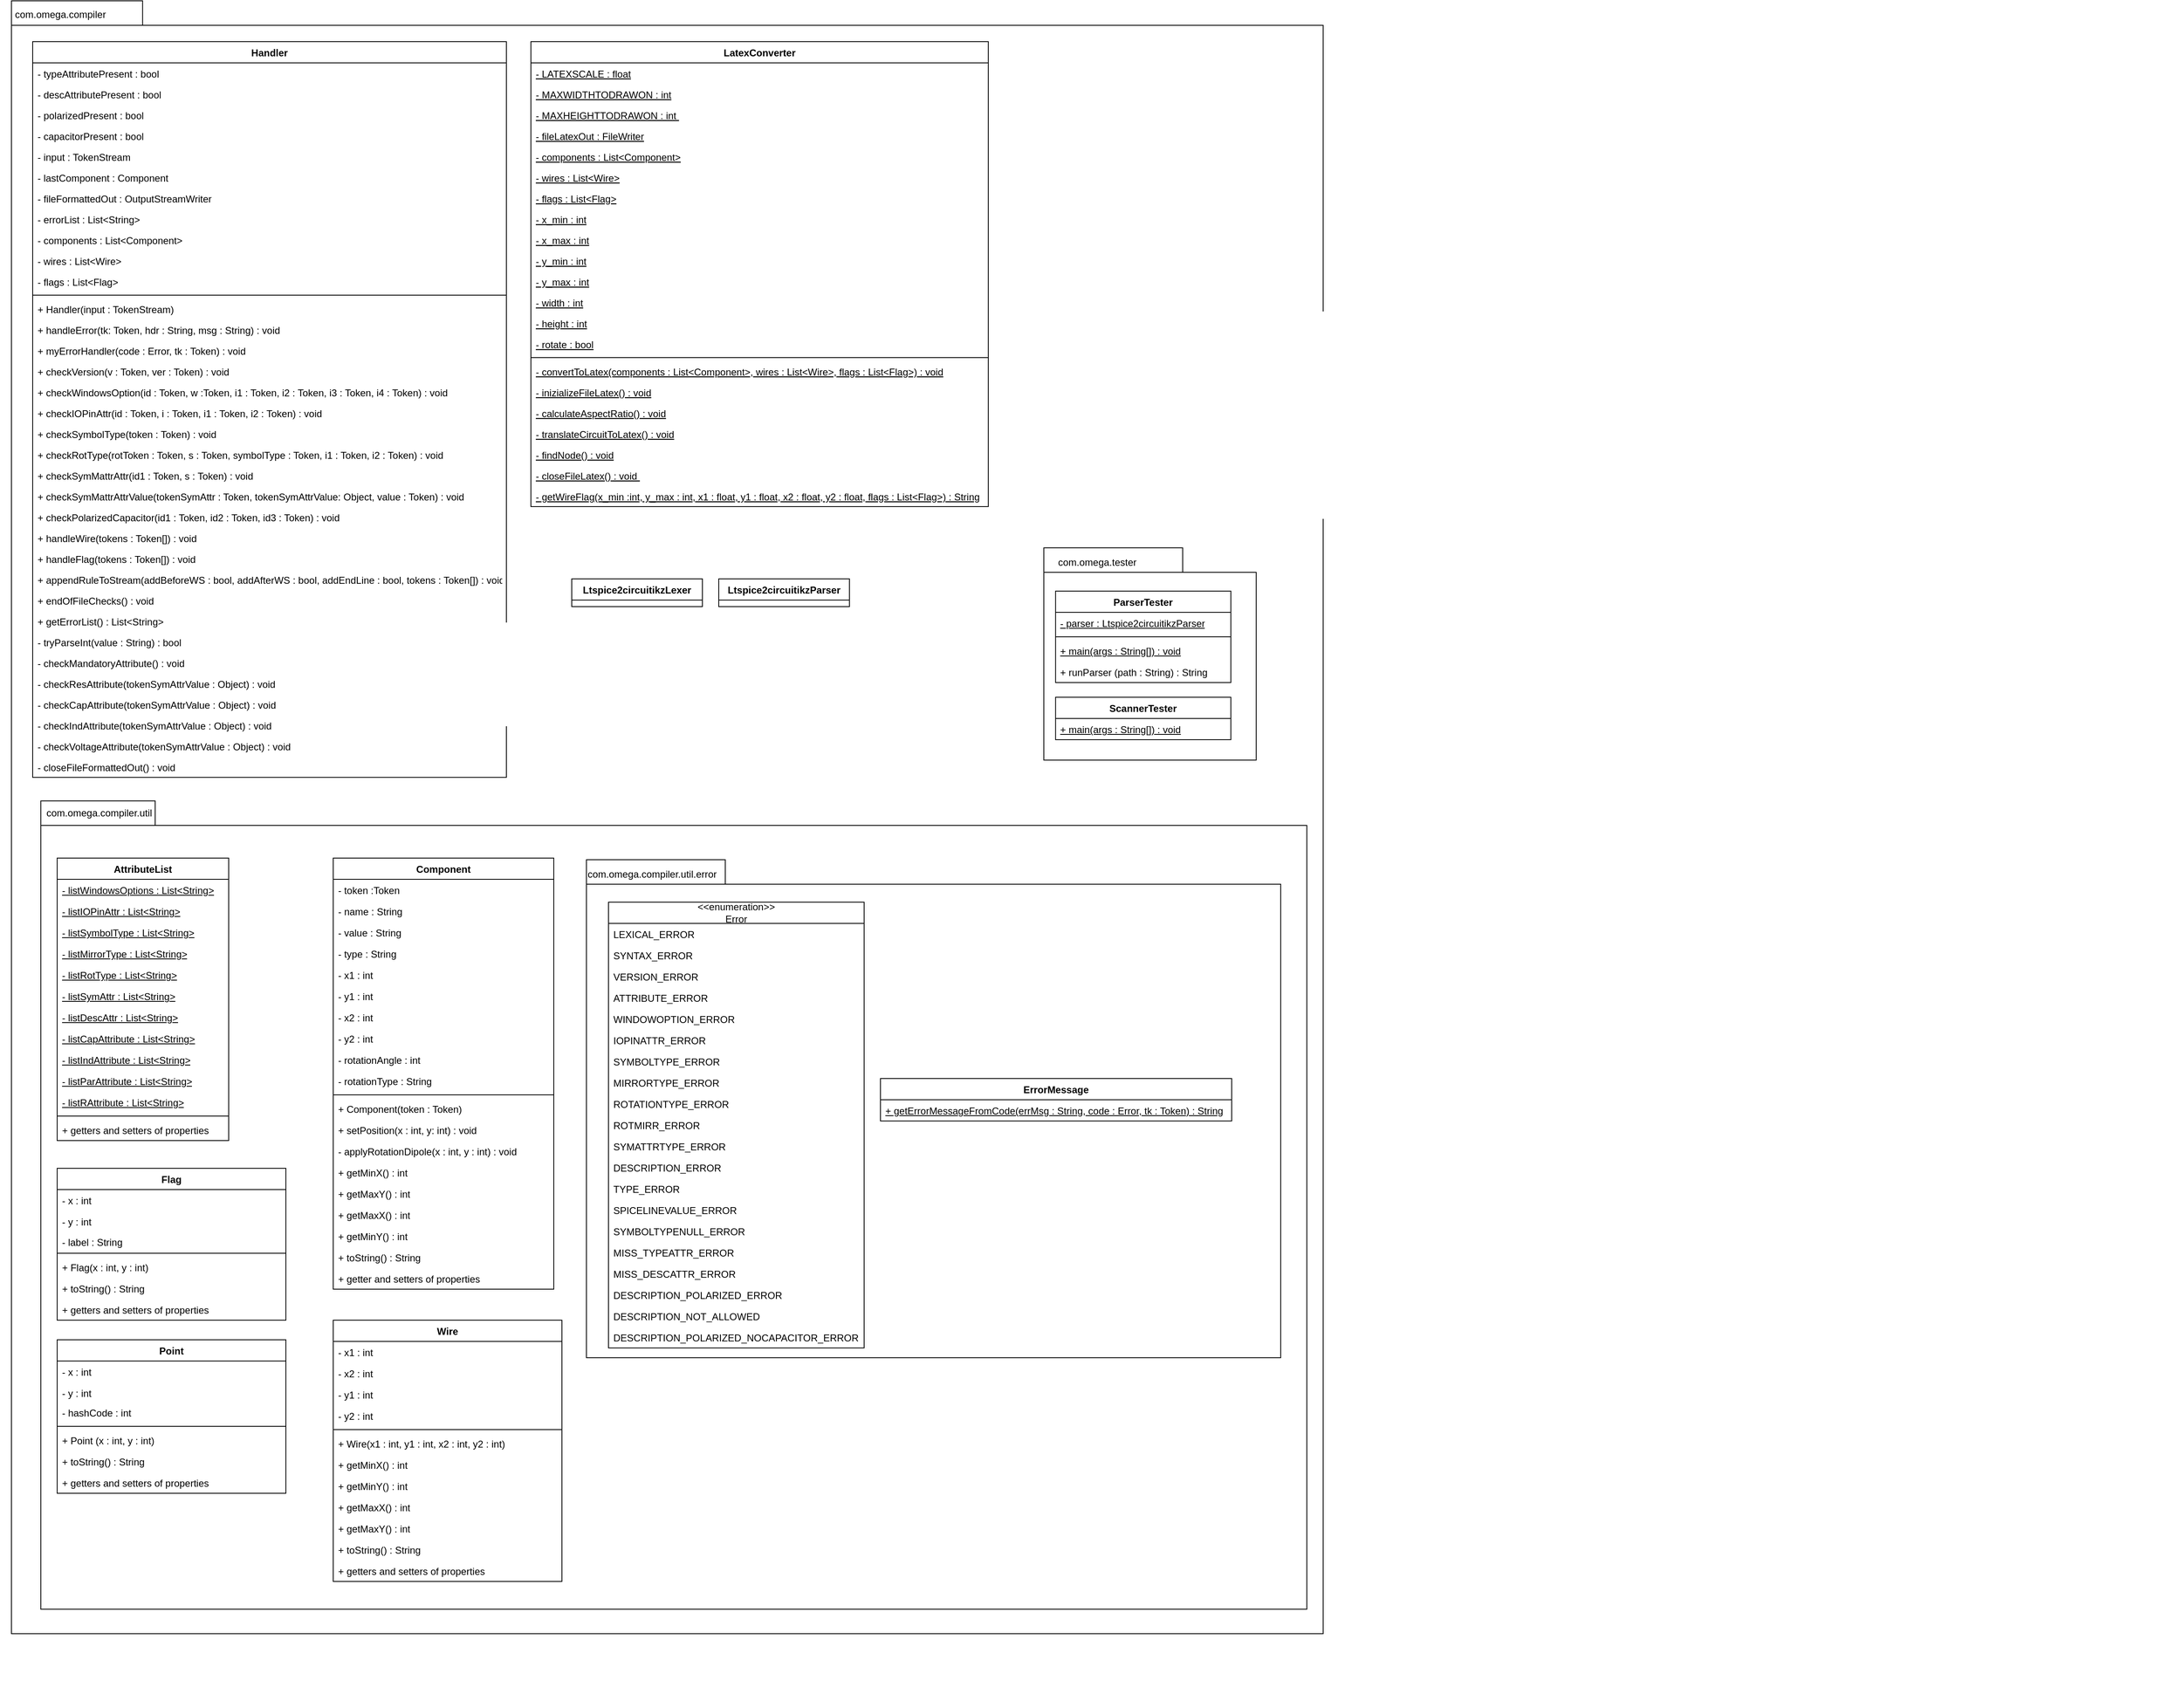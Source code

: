 <mxfile version="21.4.0" type="device">
  <diagram id="C5RBs43oDa-KdzZeNtuy" name="Page-1">
    <mxGraphModel dx="2398" dy="1433" grid="1" gridSize="10" guides="1" tooltips="1" connect="1" arrows="1" fold="1" page="1" pageScale="1" pageWidth="827" pageHeight="1169" math="0" shadow="0">
      <root>
        <mxCell id="WIyWlLk6GJQsqaUBKTNV-0" />
        <mxCell id="WIyWlLk6GJQsqaUBKTNV-1" parent="WIyWlLk6GJQsqaUBKTNV-0" />
        <mxCell id="zv7yV2ZNdXzFvPwq_FTS-128" value="" style="group" vertex="1" connectable="0" parent="WIyWlLk6GJQsqaUBKTNV-1">
          <mxGeometry x="1642.002" width="2670" height="2090" as="geometry" />
        </mxCell>
        <mxCell id="Uce99NXqiuNkupK7g0P6-0" value="" style="shape=folder;fontStyle=1;spacingTop=10;tabWidth=120;tabHeight=30;tabPosition=left;html=1;" parent="zv7yV2ZNdXzFvPwq_FTS-128" vertex="1">
          <mxGeometry x="14" width="1606" height="2000" as="geometry" />
        </mxCell>
        <mxCell id="Uce99NXqiuNkupK7g0P6-1" value="com.omega.compiler" style="text;strokeColor=none;align=center;fillColor=none;html=1;verticalAlign=middle;whiteSpace=wrap;rounded=0;" parent="zv7yV2ZNdXzFvPwq_FTS-128" vertex="1">
          <mxGeometry width="147.653" height="33.96" as="geometry" />
        </mxCell>
        <mxCell id="Uce99NXqiuNkupK7g0P6-14" value="Handler" style="swimlane;fontStyle=1;align=center;verticalAlign=top;childLayout=stackLayout;horizontal=1;startSize=26;horizontalStack=0;resizeParent=1;resizeParentMax=0;resizeLast=0;collapsible=1;marginBottom=0;movable=1;resizable=1;rotatable=1;deletable=1;editable=1;locked=0;connectable=1;" parent="zv7yV2ZNdXzFvPwq_FTS-128" vertex="1">
          <mxGeometry x="39.998" y="50" width="580" height="901.112" as="geometry" />
        </mxCell>
        <mxCell id="Uce99NXqiuNkupK7g0P6-15" value="- typeAttributePresent : bool" style="text;strokeColor=none;fillColor=none;align=left;verticalAlign=top;spacingLeft=4;spacingRight=4;overflow=hidden;rotatable=0;points=[[0,0.5],[1,0.5]];portConstraint=eastwest;" parent="Uce99NXqiuNkupK7g0P6-14" vertex="1">
          <mxGeometry y="26" width="580" height="25.508" as="geometry" />
        </mxCell>
        <mxCell id="Uce99NXqiuNkupK7g0P6-19" value="- descAttributePresent : bool" style="text;strokeColor=none;fillColor=none;align=left;verticalAlign=top;spacingLeft=4;spacingRight=4;overflow=hidden;rotatable=0;points=[[0,0.5],[1,0.5]];portConstraint=eastwest;" parent="Uce99NXqiuNkupK7g0P6-14" vertex="1">
          <mxGeometry y="51.508" width="580" height="25.508" as="geometry" />
        </mxCell>
        <mxCell id="Uce99NXqiuNkupK7g0P6-20" value="- polarizedPresent : bool" style="text;strokeColor=none;fillColor=none;align=left;verticalAlign=top;spacingLeft=4;spacingRight=4;overflow=hidden;rotatable=0;points=[[0,0.5],[1,0.5]];portConstraint=eastwest;" parent="Uce99NXqiuNkupK7g0P6-14" vertex="1">
          <mxGeometry y="77.015" width="580" height="25.508" as="geometry" />
        </mxCell>
        <mxCell id="Uce99NXqiuNkupK7g0P6-21" value="- capacitorPresent : bool" style="text;strokeColor=none;fillColor=none;align=left;verticalAlign=top;spacingLeft=4;spacingRight=4;overflow=hidden;rotatable=0;points=[[0,0.5],[1,0.5]];portConstraint=eastwest;" parent="Uce99NXqiuNkupK7g0P6-14" vertex="1">
          <mxGeometry y="102.523" width="580" height="25.508" as="geometry" />
        </mxCell>
        <mxCell id="Uce99NXqiuNkupK7g0P6-23" value="- input : TokenStream" style="text;strokeColor=none;fillColor=none;align=left;verticalAlign=top;spacingLeft=4;spacingRight=4;overflow=hidden;rotatable=0;points=[[0,0.5],[1,0.5]];portConstraint=eastwest;" parent="Uce99NXqiuNkupK7g0P6-14" vertex="1">
          <mxGeometry y="128.031" width="580" height="25.508" as="geometry" />
        </mxCell>
        <mxCell id="Uce99NXqiuNkupK7g0P6-25" value="- lastComponent : Component" style="text;strokeColor=none;fillColor=none;align=left;verticalAlign=top;spacingLeft=4;spacingRight=4;overflow=hidden;rotatable=0;points=[[0,0.5],[1,0.5]];portConstraint=eastwest;" parent="Uce99NXqiuNkupK7g0P6-14" vertex="1">
          <mxGeometry y="153.539" width="580" height="25.508" as="geometry" />
        </mxCell>
        <mxCell id="Uce99NXqiuNkupK7g0P6-26" value="- fileFormattedOut : OutputStreamWriter" style="text;strokeColor=none;fillColor=none;align=left;verticalAlign=top;spacingLeft=4;spacingRight=4;overflow=hidden;rotatable=0;points=[[0,0.5],[1,0.5]];portConstraint=eastwest;" parent="Uce99NXqiuNkupK7g0P6-14" vertex="1">
          <mxGeometry y="179.046" width="580" height="25.508" as="geometry" />
        </mxCell>
        <mxCell id="Uce99NXqiuNkupK7g0P6-24" value="- errorList : List&lt;String&gt;" style="text;strokeColor=none;fillColor=none;align=left;verticalAlign=top;spacingLeft=4;spacingRight=4;overflow=hidden;rotatable=0;points=[[0,0.5],[1,0.5]];portConstraint=eastwest;" parent="Uce99NXqiuNkupK7g0P6-14" vertex="1">
          <mxGeometry y="204.554" width="580" height="25.508" as="geometry" />
        </mxCell>
        <mxCell id="Uce99NXqiuNkupK7g0P6-22" value="- components : List&lt;Component&gt;" style="text;strokeColor=none;fillColor=none;align=left;verticalAlign=top;spacingLeft=4;spacingRight=4;overflow=hidden;rotatable=0;points=[[0,0.5],[1,0.5]];portConstraint=eastwest;" parent="Uce99NXqiuNkupK7g0P6-14" vertex="1">
          <mxGeometry y="230.062" width="580" height="25.508" as="geometry" />
        </mxCell>
        <mxCell id="Uce99NXqiuNkupK7g0P6-28" value="- wires : List&lt;Wire&gt;" style="text;strokeColor=none;fillColor=none;align=left;verticalAlign=top;spacingLeft=4;spacingRight=4;overflow=hidden;rotatable=0;points=[[0,0.5],[1,0.5]];portConstraint=eastwest;" parent="Uce99NXqiuNkupK7g0P6-14" vertex="1">
          <mxGeometry y="255.57" width="580" height="25.508" as="geometry" />
        </mxCell>
        <mxCell id="Uce99NXqiuNkupK7g0P6-27" value="- flags : List&lt;Flag&gt;" style="text;strokeColor=none;fillColor=none;align=left;verticalAlign=top;spacingLeft=4;spacingRight=4;overflow=hidden;rotatable=0;points=[[0,0.5],[1,0.5]];portConstraint=eastwest;" parent="Uce99NXqiuNkupK7g0P6-14" vertex="1">
          <mxGeometry y="281.077" width="580" height="25.508" as="geometry" />
        </mxCell>
        <mxCell id="Uce99NXqiuNkupK7g0P6-16" value="" style="line;strokeWidth=1;fillColor=none;align=left;verticalAlign=middle;spacingTop=-1;spacingLeft=3;spacingRight=3;rotatable=0;labelPosition=right;points=[];portConstraint=eastwest;strokeColor=inherit;" parent="Uce99NXqiuNkupK7g0P6-14" vertex="1">
          <mxGeometry y="306.585" width="580" height="7.849" as="geometry" />
        </mxCell>
        <mxCell id="Uce99NXqiuNkupK7g0P6-17" value="+ Handler(input : TokenStream)" style="text;strokeColor=none;fillColor=none;align=left;verticalAlign=top;spacingLeft=4;spacingRight=4;overflow=hidden;rotatable=0;points=[[0,0.5],[1,0.5]];portConstraint=eastwest;" parent="Uce99NXqiuNkupK7g0P6-14" vertex="1">
          <mxGeometry y="314.434" width="580" height="25.508" as="geometry" />
        </mxCell>
        <mxCell id="Uce99NXqiuNkupK7g0P6-33" value="+ handleError(tk: Token, hdr : String, msg : String) : void" style="text;strokeColor=none;fillColor=none;align=left;verticalAlign=top;spacingLeft=4;spacingRight=4;overflow=hidden;rotatable=0;points=[[0,0.5],[1,0.5]];portConstraint=eastwest;" parent="Uce99NXqiuNkupK7g0P6-14" vertex="1">
          <mxGeometry y="339.941" width="580" height="25.508" as="geometry" />
        </mxCell>
        <mxCell id="Uce99NXqiuNkupK7g0P6-36" value="+ myErrorHandler(code : Error, tk : Token) : void" style="text;strokeColor=none;fillColor=none;align=left;verticalAlign=top;spacingLeft=4;spacingRight=4;overflow=hidden;rotatable=0;points=[[0,0.5],[1,0.5]];portConstraint=eastwest;" parent="Uce99NXqiuNkupK7g0P6-14" vertex="1">
          <mxGeometry y="365.449" width="580" height="25.508" as="geometry" />
        </mxCell>
        <mxCell id="Uce99NXqiuNkupK7g0P6-37" value="+ checkVersion(v : Token, ver : Token) : void" style="text;strokeColor=none;fillColor=none;align=left;verticalAlign=top;spacingLeft=4;spacingRight=4;overflow=hidden;rotatable=0;points=[[0,0.5],[1,0.5]];portConstraint=eastwest;" parent="Uce99NXqiuNkupK7g0P6-14" vertex="1">
          <mxGeometry y="390.957" width="580" height="25.508" as="geometry" />
        </mxCell>
        <mxCell id="Uce99NXqiuNkupK7g0P6-43" value="+ checkWindowsOption(id : Token, w :Token, i1 : Token, i2 : Token, i3 : Token, i4 : Token) : void" style="text;strokeColor=none;fillColor=none;align=left;verticalAlign=top;spacingLeft=4;spacingRight=4;overflow=hidden;rotatable=0;points=[[0,0.5],[1,0.5]];portConstraint=eastwest;" parent="Uce99NXqiuNkupK7g0P6-14" vertex="1">
          <mxGeometry y="416.465" width="580" height="25.508" as="geometry" />
        </mxCell>
        <mxCell id="Uce99NXqiuNkupK7g0P6-44" value="+ checkIOPinAttr(id : Token, i : Token, i1 : Token, i2 : Token) : void" style="text;strokeColor=none;fillColor=none;align=left;verticalAlign=top;spacingLeft=4;spacingRight=4;overflow=hidden;rotatable=0;points=[[0,0.5],[1,0.5]];portConstraint=eastwest;" parent="Uce99NXqiuNkupK7g0P6-14" vertex="1">
          <mxGeometry y="441.972" width="580" height="25.508" as="geometry" />
        </mxCell>
        <mxCell id="Uce99NXqiuNkupK7g0P6-42" value="+ checkSymbolType(token : Token) : void" style="text;strokeColor=none;fillColor=none;align=left;verticalAlign=top;spacingLeft=4;spacingRight=4;overflow=hidden;rotatable=0;points=[[0,0.5],[1,0.5]];portConstraint=eastwest;" parent="Uce99NXqiuNkupK7g0P6-14" vertex="1">
          <mxGeometry y="467.48" width="580" height="25.508" as="geometry" />
        </mxCell>
        <mxCell id="Uce99NXqiuNkupK7g0P6-41" value="+ checkRotType(rotToken : Token, s : Token, symbolType : Token, i1 : Token, i2 : Token) : void" style="text;strokeColor=none;fillColor=none;align=left;verticalAlign=top;spacingLeft=4;spacingRight=4;overflow=hidden;rotatable=0;points=[[0,0.5],[1,0.5]];portConstraint=eastwest;" parent="Uce99NXqiuNkupK7g0P6-14" vertex="1">
          <mxGeometry y="492.988" width="580" height="25.508" as="geometry" />
        </mxCell>
        <mxCell id="Uce99NXqiuNkupK7g0P6-40" value="+ checkSymMattrAttr(id1 : Token, s : Token) : void" style="text;strokeColor=none;fillColor=none;align=left;verticalAlign=top;spacingLeft=4;spacingRight=4;overflow=hidden;rotatable=0;points=[[0,0.5],[1,0.5]];portConstraint=eastwest;" parent="Uce99NXqiuNkupK7g0P6-14" vertex="1">
          <mxGeometry y="518.496" width="580" height="25.508" as="geometry" />
        </mxCell>
        <mxCell id="Uce99NXqiuNkupK7g0P6-39" value="+ checkSymMattrAttrValue(tokenSymAttr : Token, tokenSymAttrValue: Object, value : Token) : void" style="text;strokeColor=none;fillColor=none;align=left;verticalAlign=top;spacingLeft=4;spacingRight=4;overflow=hidden;rotatable=0;points=[[0,0.5],[1,0.5]];portConstraint=eastwest;" parent="Uce99NXqiuNkupK7g0P6-14" vertex="1">
          <mxGeometry y="544.003" width="580" height="25.508" as="geometry" />
        </mxCell>
        <mxCell id="Uce99NXqiuNkupK7g0P6-38" value="+ checkPolarizedCapacitor(id1 : Token, id2 : Token, id3 : Token) : void" style="text;strokeColor=none;fillColor=none;align=left;verticalAlign=top;spacingLeft=4;spacingRight=4;overflow=hidden;rotatable=0;points=[[0,0.5],[1,0.5]];portConstraint=eastwest;" parent="Uce99NXqiuNkupK7g0P6-14" vertex="1">
          <mxGeometry y="569.511" width="580" height="25.508" as="geometry" />
        </mxCell>
        <mxCell id="Uce99NXqiuNkupK7g0P6-35" value="+ handleWire(tokens : Token[]) : void" style="text;strokeColor=none;fillColor=none;align=left;verticalAlign=top;spacingLeft=4;spacingRight=4;overflow=hidden;rotatable=0;points=[[0,0.5],[1,0.5]];portConstraint=eastwest;" parent="Uce99NXqiuNkupK7g0P6-14" vertex="1">
          <mxGeometry y="595.019" width="580" height="25.508" as="geometry" />
        </mxCell>
        <mxCell id="Uce99NXqiuNkupK7g0P6-34" value="+ handleFlag(tokens : Token[]) : void" style="text;strokeColor=none;fillColor=none;align=left;verticalAlign=top;spacingLeft=4;spacingRight=4;overflow=hidden;rotatable=0;points=[[0,0.5],[1,0.5]];portConstraint=eastwest;" parent="Uce99NXqiuNkupK7g0P6-14" vertex="1">
          <mxGeometry y="620.527" width="580" height="25.508" as="geometry" />
        </mxCell>
        <mxCell id="Uce99NXqiuNkupK7g0P6-32" value="+ appendRuleToStream(addBeforeWS : bool, addAfterWS : bool, addEndLine : bool, tokens : Token[]) : void" style="text;strokeColor=none;fillColor=none;align=left;verticalAlign=top;spacingLeft=4;spacingRight=4;overflow=hidden;rotatable=0;points=[[0,0.5],[1,0.5]];portConstraint=eastwest;" parent="Uce99NXqiuNkupK7g0P6-14" vertex="1">
          <mxGeometry y="646.034" width="580" height="25.508" as="geometry" />
        </mxCell>
        <mxCell id="Uce99NXqiuNkupK7g0P6-31" value="+ endOfFileChecks() : void" style="text;strokeColor=none;fillColor=none;align=left;verticalAlign=top;spacingLeft=4;spacingRight=4;overflow=hidden;rotatable=0;points=[[0,0.5],[1,0.5]];portConstraint=eastwest;" parent="Uce99NXqiuNkupK7g0P6-14" vertex="1">
          <mxGeometry y="671.542" width="580" height="25.508" as="geometry" />
        </mxCell>
        <mxCell id="zv7yV2ZNdXzFvPwq_FTS-0" value="+ getErrorList() : List&lt;String&gt;" style="text;strokeColor=none;fillColor=none;align=left;verticalAlign=top;spacingLeft=4;spacingRight=4;overflow=hidden;rotatable=0;points=[[0,0.5],[1,0.5]];portConstraint=eastwest;" vertex="1" parent="Uce99NXqiuNkupK7g0P6-14">
          <mxGeometry y="697.05" width="580" height="25.508" as="geometry" />
        </mxCell>
        <mxCell id="zv7yV2ZNdXzFvPwq_FTS-1" value="- tryParseInt(value : String) : bool" style="text;strokeColor=none;fillColor=none;align=left;verticalAlign=top;spacingLeft=4;spacingRight=4;overflow=hidden;rotatable=0;points=[[0,0.5],[1,0.5]];portConstraint=eastwest;" vertex="1" parent="Uce99NXqiuNkupK7g0P6-14">
          <mxGeometry y="722.558" width="580" height="25.508" as="geometry" />
        </mxCell>
        <mxCell id="zv7yV2ZNdXzFvPwq_FTS-2" value="- checkMandatoryAttribute() : void" style="text;strokeColor=none;fillColor=none;align=left;verticalAlign=top;spacingLeft=4;spacingRight=4;overflow=hidden;rotatable=0;points=[[0,0.5],[1,0.5]];portConstraint=eastwest;" vertex="1" parent="Uce99NXqiuNkupK7g0P6-14">
          <mxGeometry y="748.065" width="580" height="25.508" as="geometry" />
        </mxCell>
        <mxCell id="zv7yV2ZNdXzFvPwq_FTS-3" value="- checkResAttribute(tokenSymAttrValue : Object) : void" style="text;strokeColor=none;fillColor=none;align=left;verticalAlign=top;spacingLeft=4;spacingRight=4;overflow=hidden;rotatable=0;points=[[0,0.5],[1,0.5]];portConstraint=eastwest;" vertex="1" parent="Uce99NXqiuNkupK7g0P6-14">
          <mxGeometry y="773.573" width="580" height="25.508" as="geometry" />
        </mxCell>
        <mxCell id="zv7yV2ZNdXzFvPwq_FTS-8" value="- checkCapAttribute(tokenSymAttrValue : Object) : void" style="text;strokeColor=none;fillColor=none;align=left;verticalAlign=top;spacingLeft=4;spacingRight=4;overflow=hidden;rotatable=0;points=[[0,0.5],[1,0.5]];portConstraint=eastwest;" vertex="1" parent="Uce99NXqiuNkupK7g0P6-14">
          <mxGeometry y="799.081" width="580" height="25.508" as="geometry" />
        </mxCell>
        <mxCell id="zv7yV2ZNdXzFvPwq_FTS-7" value="- checkIndAttribute(tokenSymAttrValue : Object) : void" style="text;strokeColor=none;fillColor=none;align=left;verticalAlign=top;spacingLeft=4;spacingRight=4;overflow=hidden;rotatable=0;points=[[0,0.5],[1,0.5]];portConstraint=eastwest;" vertex="1" parent="Uce99NXqiuNkupK7g0P6-14">
          <mxGeometry y="824.589" width="580" height="25.508" as="geometry" />
        </mxCell>
        <mxCell id="zv7yV2ZNdXzFvPwq_FTS-6" value="- checkVoltageAttribute(tokenSymAttrValue : Object) : void" style="text;strokeColor=none;fillColor=none;align=left;verticalAlign=top;spacingLeft=4;spacingRight=4;overflow=hidden;rotatable=0;points=[[0,0.5],[1,0.5]];portConstraint=eastwest;" vertex="1" parent="Uce99NXqiuNkupK7g0P6-14">
          <mxGeometry y="850.096" width="580" height="25.508" as="geometry" />
        </mxCell>
        <mxCell id="zv7yV2ZNdXzFvPwq_FTS-5" value="- closeFileFormattedOut() : void" style="text;strokeColor=none;fillColor=none;align=left;verticalAlign=top;spacingLeft=4;spacingRight=4;overflow=hidden;rotatable=0;points=[[0,0.5],[1,0.5]];portConstraint=eastwest;" vertex="1" parent="Uce99NXqiuNkupK7g0P6-14">
          <mxGeometry y="875.604" width="580" height="25.508" as="geometry" />
        </mxCell>
        <mxCell id="zv7yV2ZNdXzFvPwq_FTS-9" value="LatexConverter" style="swimlane;fontStyle=1;align=center;verticalAlign=top;childLayout=stackLayout;horizontal=1;startSize=26;horizontalStack=0;resizeParent=1;resizeParentMax=0;resizeLast=0;collapsible=1;marginBottom=0;movable=1;resizable=1;rotatable=1;deletable=1;editable=1;locked=0;connectable=1;" vertex="1" parent="zv7yV2ZNdXzFvPwq_FTS-128">
          <mxGeometry x="650" y="50" width="560" height="569.511" as="geometry" />
        </mxCell>
        <mxCell id="zv7yV2ZNdXzFvPwq_FTS-10" value="- LATEXSCALE : float" style="text;strokeColor=none;fillColor=none;align=left;verticalAlign=top;spacingLeft=4;spacingRight=4;overflow=hidden;rotatable=0;points=[[0,0.5],[1,0.5]];portConstraint=eastwest;fontStyle=4" vertex="1" parent="zv7yV2ZNdXzFvPwq_FTS-9">
          <mxGeometry y="26" width="560" height="25.508" as="geometry" />
        </mxCell>
        <mxCell id="zv7yV2ZNdXzFvPwq_FTS-11" value="- MAXWIDTHTODRAWON : int" style="text;strokeColor=none;fillColor=none;align=left;verticalAlign=top;spacingLeft=4;spacingRight=4;overflow=hidden;rotatable=0;points=[[0,0.5],[1,0.5]];portConstraint=eastwest;fontStyle=4" vertex="1" parent="zv7yV2ZNdXzFvPwq_FTS-9">
          <mxGeometry y="51.508" width="560" height="25.508" as="geometry" />
        </mxCell>
        <mxCell id="zv7yV2ZNdXzFvPwq_FTS-12" value="- MAXHEIGHTTODRAWON : int " style="text;strokeColor=none;fillColor=none;align=left;verticalAlign=top;spacingLeft=4;spacingRight=4;overflow=hidden;rotatable=0;points=[[0,0.5],[1,0.5]];portConstraint=eastwest;fontStyle=4" vertex="1" parent="zv7yV2ZNdXzFvPwq_FTS-9">
          <mxGeometry y="77.015" width="560" height="25.508" as="geometry" />
        </mxCell>
        <mxCell id="zv7yV2ZNdXzFvPwq_FTS-13" value="- fileLatexOut : FileWriter" style="text;strokeColor=none;fillColor=none;align=left;verticalAlign=top;spacingLeft=4;spacingRight=4;overflow=hidden;rotatable=0;points=[[0,0.5],[1,0.5]];portConstraint=eastwest;fontStyle=4" vertex="1" parent="zv7yV2ZNdXzFvPwq_FTS-9">
          <mxGeometry y="102.523" width="560" height="25.508" as="geometry" />
        </mxCell>
        <mxCell id="zv7yV2ZNdXzFvPwq_FTS-14" value="- components : List&lt;Component&gt;" style="text;strokeColor=none;fillColor=none;align=left;verticalAlign=top;spacingLeft=4;spacingRight=4;overflow=hidden;rotatable=0;points=[[0,0.5],[1,0.5]];portConstraint=eastwest;fontStyle=4" vertex="1" parent="zv7yV2ZNdXzFvPwq_FTS-9">
          <mxGeometry y="128.031" width="560" height="25.508" as="geometry" />
        </mxCell>
        <mxCell id="zv7yV2ZNdXzFvPwq_FTS-15" value="- wires : List&lt;Wire&gt;" style="text;strokeColor=none;fillColor=none;align=left;verticalAlign=top;spacingLeft=4;spacingRight=4;overflow=hidden;rotatable=0;points=[[0,0.5],[1,0.5]];portConstraint=eastwest;fontStyle=4" vertex="1" parent="zv7yV2ZNdXzFvPwq_FTS-9">
          <mxGeometry y="153.539" width="560" height="25.508" as="geometry" />
        </mxCell>
        <mxCell id="zv7yV2ZNdXzFvPwq_FTS-16" value="- flags : List&lt;Flag&gt;" style="text;strokeColor=none;fillColor=none;align=left;verticalAlign=top;spacingLeft=4;spacingRight=4;overflow=hidden;rotatable=0;points=[[0,0.5],[1,0.5]];portConstraint=eastwest;fontStyle=4" vertex="1" parent="zv7yV2ZNdXzFvPwq_FTS-9">
          <mxGeometry y="179.046" width="560" height="25.508" as="geometry" />
        </mxCell>
        <mxCell id="zv7yV2ZNdXzFvPwq_FTS-17" value="- x_min : int" style="text;strokeColor=none;fillColor=none;align=left;verticalAlign=top;spacingLeft=4;spacingRight=4;overflow=hidden;rotatable=0;points=[[0,0.5],[1,0.5]];portConstraint=eastwest;fontStyle=4" vertex="1" parent="zv7yV2ZNdXzFvPwq_FTS-9">
          <mxGeometry y="204.554" width="560" height="25.508" as="geometry" />
        </mxCell>
        <mxCell id="zv7yV2ZNdXzFvPwq_FTS-18" value="- x_max : int" style="text;strokeColor=none;fillColor=none;align=left;verticalAlign=top;spacingLeft=4;spacingRight=4;overflow=hidden;rotatable=0;points=[[0,0.5],[1,0.5]];portConstraint=eastwest;fontStyle=4" vertex="1" parent="zv7yV2ZNdXzFvPwq_FTS-9">
          <mxGeometry y="230.062" width="560" height="25.508" as="geometry" />
        </mxCell>
        <mxCell id="zv7yV2ZNdXzFvPwq_FTS-19" value="- y_min : int" style="text;strokeColor=none;fillColor=none;align=left;verticalAlign=top;spacingLeft=4;spacingRight=4;overflow=hidden;rotatable=0;points=[[0,0.5],[1,0.5]];portConstraint=eastwest;fontStyle=4" vertex="1" parent="zv7yV2ZNdXzFvPwq_FTS-9">
          <mxGeometry y="255.57" width="560" height="25.508" as="geometry" />
        </mxCell>
        <mxCell id="zv7yV2ZNdXzFvPwq_FTS-20" value="- y_max : int" style="text;strokeColor=none;fillColor=none;align=left;verticalAlign=top;spacingLeft=4;spacingRight=4;overflow=hidden;rotatable=0;points=[[0,0.5],[1,0.5]];portConstraint=eastwest;fontStyle=4" vertex="1" parent="zv7yV2ZNdXzFvPwq_FTS-9">
          <mxGeometry y="281.077" width="560" height="25.508" as="geometry" />
        </mxCell>
        <mxCell id="zv7yV2ZNdXzFvPwq_FTS-45" value="- width : int" style="text;strokeColor=none;fillColor=none;align=left;verticalAlign=top;spacingLeft=4;spacingRight=4;overflow=hidden;rotatable=0;points=[[0,0.5],[1,0.5]];portConstraint=eastwest;fontStyle=4" vertex="1" parent="zv7yV2ZNdXzFvPwq_FTS-9">
          <mxGeometry y="306.585" width="560" height="25.508" as="geometry" />
        </mxCell>
        <mxCell id="zv7yV2ZNdXzFvPwq_FTS-46" value="- height : int" style="text;strokeColor=none;fillColor=none;align=left;verticalAlign=top;spacingLeft=4;spacingRight=4;overflow=hidden;rotatable=0;points=[[0,0.5],[1,0.5]];portConstraint=eastwest;fontStyle=4" vertex="1" parent="zv7yV2ZNdXzFvPwq_FTS-9">
          <mxGeometry y="332.093" width="560" height="25.508" as="geometry" />
        </mxCell>
        <mxCell id="zv7yV2ZNdXzFvPwq_FTS-47" value="- rotate : bool" style="text;strokeColor=none;fillColor=none;align=left;verticalAlign=top;spacingLeft=4;spacingRight=4;overflow=hidden;rotatable=0;points=[[0,0.5],[1,0.5]];portConstraint=eastwest;fontStyle=4" vertex="1" parent="zv7yV2ZNdXzFvPwq_FTS-9">
          <mxGeometry y="357.601" width="560" height="25.508" as="geometry" />
        </mxCell>
        <mxCell id="zv7yV2ZNdXzFvPwq_FTS-21" value="" style="line;strokeWidth=1;fillColor=none;align=left;verticalAlign=middle;spacingTop=-1;spacingLeft=3;spacingRight=3;rotatable=0;labelPosition=right;points=[];portConstraint=eastwest;strokeColor=inherit;" vertex="1" parent="zv7yV2ZNdXzFvPwq_FTS-9">
          <mxGeometry y="383.108" width="560" height="7.849" as="geometry" />
        </mxCell>
        <mxCell id="zv7yV2ZNdXzFvPwq_FTS-22" value="- convertToLatex(components : List&lt;Component&gt;, wires : List&lt;Wire&gt;, flags : List&lt;Flag&gt;) : void" style="text;strokeColor=none;fillColor=none;align=left;verticalAlign=top;spacingLeft=4;spacingRight=4;overflow=hidden;rotatable=0;points=[[0,0.5],[1,0.5]];portConstraint=eastwest;fontStyle=4" vertex="1" parent="zv7yV2ZNdXzFvPwq_FTS-9">
          <mxGeometry y="390.957" width="560" height="25.508" as="geometry" />
        </mxCell>
        <mxCell id="zv7yV2ZNdXzFvPwq_FTS-23" value="- inizializeFileLatex() : void" style="text;strokeColor=none;fillColor=none;align=left;verticalAlign=top;spacingLeft=4;spacingRight=4;overflow=hidden;rotatable=0;points=[[0,0.5],[1,0.5]];portConstraint=eastwest;fontStyle=4" vertex="1" parent="zv7yV2ZNdXzFvPwq_FTS-9">
          <mxGeometry y="416.465" width="560" height="25.508" as="geometry" />
        </mxCell>
        <mxCell id="zv7yV2ZNdXzFvPwq_FTS-24" value="- calculateAspectRatio() : void" style="text;strokeColor=none;fillColor=none;align=left;verticalAlign=top;spacingLeft=4;spacingRight=4;overflow=hidden;rotatable=0;points=[[0,0.5],[1,0.5]];portConstraint=eastwest;fontStyle=4" vertex="1" parent="zv7yV2ZNdXzFvPwq_FTS-9">
          <mxGeometry y="441.972" width="560" height="25.508" as="geometry" />
        </mxCell>
        <mxCell id="zv7yV2ZNdXzFvPwq_FTS-25" value="- translateCircuitToLatex() : void" style="text;strokeColor=none;fillColor=none;align=left;verticalAlign=top;spacingLeft=4;spacingRight=4;overflow=hidden;rotatable=0;points=[[0,0.5],[1,0.5]];portConstraint=eastwest;fontStyle=4" vertex="1" parent="zv7yV2ZNdXzFvPwq_FTS-9">
          <mxGeometry y="467.48" width="560" height="25.508" as="geometry" />
        </mxCell>
        <mxCell id="zv7yV2ZNdXzFvPwq_FTS-26" value="- findNode() : void" style="text;strokeColor=none;fillColor=none;align=left;verticalAlign=top;spacingLeft=4;spacingRight=4;overflow=hidden;rotatable=0;points=[[0,0.5],[1,0.5]];portConstraint=eastwest;fontStyle=4" vertex="1" parent="zv7yV2ZNdXzFvPwq_FTS-9">
          <mxGeometry y="492.988" width="560" height="25.508" as="geometry" />
        </mxCell>
        <mxCell id="zv7yV2ZNdXzFvPwq_FTS-27" value="- closeFileLatex() : void " style="text;strokeColor=none;fillColor=none;align=left;verticalAlign=top;spacingLeft=4;spacingRight=4;overflow=hidden;rotatable=0;points=[[0,0.5],[1,0.5]];portConstraint=eastwest;fontStyle=4" vertex="1" parent="zv7yV2ZNdXzFvPwq_FTS-9">
          <mxGeometry y="518.496" width="560" height="25.508" as="geometry" />
        </mxCell>
        <mxCell id="zv7yV2ZNdXzFvPwq_FTS-28" value="- getWireFlag(x_min :int, y_max : int, x1 : float, y1 : float, x2 : float, y2 : float, flags : List&lt;Flag&gt;) : String" style="text;strokeColor=none;fillColor=none;align=left;verticalAlign=top;spacingLeft=4;spacingRight=4;overflow=hidden;rotatable=0;points=[[0,0.5],[1,0.5]];portConstraint=eastwest;fontStyle=4" vertex="1" parent="zv7yV2ZNdXzFvPwq_FTS-9">
          <mxGeometry y="544.003" width="560" height="25.508" as="geometry" />
        </mxCell>
        <mxCell id="zv7yV2ZNdXzFvPwq_FTS-48" value="Ltspice2circuitikzLexer" style="swimlane;fontStyle=1;align=center;verticalAlign=top;childLayout=stackLayout;horizontal=1;startSize=26;horizontalStack=0;resizeParent=1;resizeParentMax=0;resizeLast=0;collapsible=1;marginBottom=0;whiteSpace=wrap;html=1;" vertex="1" parent="zv7yV2ZNdXzFvPwq_FTS-128">
          <mxGeometry x="699.998" y="708" width="160" height="34" as="geometry" />
        </mxCell>
        <mxCell id="zv7yV2ZNdXzFvPwq_FTS-52" value="Ltspice2circuitikzParser" style="swimlane;fontStyle=1;align=center;verticalAlign=top;childLayout=stackLayout;horizontal=1;startSize=26;horizontalStack=0;resizeParent=1;resizeParentMax=0;resizeLast=0;collapsible=1;marginBottom=0;whiteSpace=wrap;html=1;" vertex="1" parent="zv7yV2ZNdXzFvPwq_FTS-128">
          <mxGeometry x="879.998" y="708" width="160" height="34" as="geometry" />
        </mxCell>
        <mxCell id="Uce99NXqiuNkupK7g0P6-4" value="" style="group" parent="zv7yV2ZNdXzFvPwq_FTS-128" vertex="1" connectable="0">
          <mxGeometry x="49.994" y="980.005" width="1750" height="1090" as="geometry" />
        </mxCell>
        <mxCell id="Uce99NXqiuNkupK7g0P6-2" value="" style="shape=folder;fontStyle=1;spacingTop=10;tabWidth=140;tabHeight=30;tabPosition=left;html=1;" parent="Uce99NXqiuNkupK7g0P6-4" vertex="1">
          <mxGeometry width="1550" height="990" as="geometry" />
        </mxCell>
        <mxCell id="Uce99NXqiuNkupK7g0P6-3" value="com.omega.compiler.util" style="text;strokeColor=none;align=center;fillColor=none;html=1;verticalAlign=middle;whiteSpace=wrap;rounded=0;" parent="Uce99NXqiuNkupK7g0P6-4" vertex="1">
          <mxGeometry x="10.278" width="123.333" height="29.432" as="geometry" />
        </mxCell>
        <mxCell id="zv7yV2ZNdXzFvPwq_FTS-53" value="AttributeList" style="swimlane;fontStyle=1;align=center;verticalAlign=top;childLayout=stackLayout;horizontal=1;startSize=26;horizontalStack=0;resizeParent=1;resizeParentMax=0;resizeLast=0;collapsible=1;marginBottom=0;whiteSpace=wrap;html=1;" vertex="1" parent="Uce99NXqiuNkupK7g0P6-4">
          <mxGeometry x="20.003" y="69.995" width="210" height="346" as="geometry" />
        </mxCell>
        <mxCell id="zv7yV2ZNdXzFvPwq_FTS-54" value="-&amp;nbsp;listWindowsOptions : List&amp;lt;String&amp;gt;" style="text;strokeColor=none;fillColor=none;align=left;verticalAlign=top;spacingLeft=4;spacingRight=4;overflow=hidden;rotatable=0;points=[[0,0.5],[1,0.5]];portConstraint=eastwest;whiteSpace=wrap;html=1;fontStyle=4" vertex="1" parent="zv7yV2ZNdXzFvPwq_FTS-53">
          <mxGeometry y="26" width="210" height="26" as="geometry" />
        </mxCell>
        <mxCell id="zv7yV2ZNdXzFvPwq_FTS-57" value="- listIOPinAttr : List&amp;lt;String&amp;gt;" style="text;strokeColor=none;fillColor=none;align=left;verticalAlign=top;spacingLeft=4;spacingRight=4;overflow=hidden;rotatable=0;points=[[0,0.5],[1,0.5]];portConstraint=eastwest;whiteSpace=wrap;html=1;fontStyle=4" vertex="1" parent="zv7yV2ZNdXzFvPwq_FTS-53">
          <mxGeometry y="52" width="210" height="26" as="geometry" />
        </mxCell>
        <mxCell id="zv7yV2ZNdXzFvPwq_FTS-58" value="- listSymbolType : List&amp;lt;String&amp;gt;" style="text;strokeColor=none;fillColor=none;align=left;verticalAlign=top;spacingLeft=4;spacingRight=4;overflow=hidden;rotatable=0;points=[[0,0.5],[1,0.5]];portConstraint=eastwest;whiteSpace=wrap;html=1;fontStyle=4" vertex="1" parent="zv7yV2ZNdXzFvPwq_FTS-53">
          <mxGeometry y="78" width="210" height="26" as="geometry" />
        </mxCell>
        <mxCell id="zv7yV2ZNdXzFvPwq_FTS-59" value="- listMirrorType : List&amp;lt;String&amp;gt;" style="text;strokeColor=none;fillColor=none;align=left;verticalAlign=top;spacingLeft=4;spacingRight=4;overflow=hidden;rotatable=0;points=[[0,0.5],[1,0.5]];portConstraint=eastwest;whiteSpace=wrap;html=1;fontStyle=4" vertex="1" parent="zv7yV2ZNdXzFvPwq_FTS-53">
          <mxGeometry y="104" width="210" height="26" as="geometry" />
        </mxCell>
        <mxCell id="zv7yV2ZNdXzFvPwq_FTS-62" value="- listRotType : List&amp;lt;String&amp;gt;" style="text;strokeColor=none;fillColor=none;align=left;verticalAlign=top;spacingLeft=4;spacingRight=4;overflow=hidden;rotatable=0;points=[[0,0.5],[1,0.5]];portConstraint=eastwest;whiteSpace=wrap;html=1;fontStyle=4" vertex="1" parent="zv7yV2ZNdXzFvPwq_FTS-53">
          <mxGeometry y="130" width="210" height="26" as="geometry" />
        </mxCell>
        <mxCell id="zv7yV2ZNdXzFvPwq_FTS-64" value="- listSymAttr : List&amp;lt;String&amp;gt;" style="text;strokeColor=none;fillColor=none;align=left;verticalAlign=top;spacingLeft=4;spacingRight=4;overflow=hidden;rotatable=0;points=[[0,0.5],[1,0.5]];portConstraint=eastwest;whiteSpace=wrap;html=1;fontStyle=4" vertex="1" parent="zv7yV2ZNdXzFvPwq_FTS-53">
          <mxGeometry y="156" width="210" height="26" as="geometry" />
        </mxCell>
        <mxCell id="zv7yV2ZNdXzFvPwq_FTS-66" value="- listDescAttr : List&amp;lt;String&amp;gt;" style="text;strokeColor=none;fillColor=none;align=left;verticalAlign=top;spacingLeft=4;spacingRight=4;overflow=hidden;rotatable=0;points=[[0,0.5],[1,0.5]];portConstraint=eastwest;whiteSpace=wrap;html=1;fontStyle=4" vertex="1" parent="zv7yV2ZNdXzFvPwq_FTS-53">
          <mxGeometry y="182" width="210" height="26" as="geometry" />
        </mxCell>
        <mxCell id="zv7yV2ZNdXzFvPwq_FTS-65" value="- listCapAttribute : List&amp;lt;String&amp;gt;" style="text;strokeColor=none;fillColor=none;align=left;verticalAlign=top;spacingLeft=4;spacingRight=4;overflow=hidden;rotatable=0;points=[[0,0.5],[1,0.5]];portConstraint=eastwest;whiteSpace=wrap;html=1;fontStyle=4" vertex="1" parent="zv7yV2ZNdXzFvPwq_FTS-53">
          <mxGeometry y="208" width="210" height="26" as="geometry" />
        </mxCell>
        <mxCell id="zv7yV2ZNdXzFvPwq_FTS-63" value="- listIndAttribute : List&amp;lt;String&amp;gt;" style="text;strokeColor=none;fillColor=none;align=left;verticalAlign=top;spacingLeft=4;spacingRight=4;overflow=hidden;rotatable=0;points=[[0,0.5],[1,0.5]];portConstraint=eastwest;whiteSpace=wrap;html=1;fontStyle=4" vertex="1" parent="zv7yV2ZNdXzFvPwq_FTS-53">
          <mxGeometry y="234" width="210" height="26" as="geometry" />
        </mxCell>
        <mxCell id="zv7yV2ZNdXzFvPwq_FTS-61" value="- listParAttribute : List&amp;lt;String&amp;gt;" style="text;strokeColor=none;fillColor=none;align=left;verticalAlign=top;spacingLeft=4;spacingRight=4;overflow=hidden;rotatable=0;points=[[0,0.5],[1,0.5]];portConstraint=eastwest;whiteSpace=wrap;html=1;fontStyle=4" vertex="1" parent="zv7yV2ZNdXzFvPwq_FTS-53">
          <mxGeometry y="260" width="210" height="26" as="geometry" />
        </mxCell>
        <mxCell id="zv7yV2ZNdXzFvPwq_FTS-60" value="- listRAttribute : List&amp;lt;String&amp;gt;" style="text;strokeColor=none;fillColor=none;align=left;verticalAlign=top;spacingLeft=4;spacingRight=4;overflow=hidden;rotatable=0;points=[[0,0.5],[1,0.5]];portConstraint=eastwest;whiteSpace=wrap;html=1;fontStyle=4" vertex="1" parent="zv7yV2ZNdXzFvPwq_FTS-53">
          <mxGeometry y="286" width="210" height="26" as="geometry" />
        </mxCell>
        <mxCell id="zv7yV2ZNdXzFvPwq_FTS-55" value="" style="line;strokeWidth=1;fillColor=none;align=left;verticalAlign=middle;spacingTop=-1;spacingLeft=3;spacingRight=3;rotatable=0;labelPosition=right;points=[];portConstraint=eastwest;strokeColor=inherit;" vertex="1" parent="zv7yV2ZNdXzFvPwq_FTS-53">
          <mxGeometry y="312" width="210" height="8" as="geometry" />
        </mxCell>
        <mxCell id="zv7yV2ZNdXzFvPwq_FTS-56" value="+ getters and setters of properties&amp;nbsp;" style="text;strokeColor=none;fillColor=none;align=left;verticalAlign=top;spacingLeft=4;spacingRight=4;overflow=hidden;rotatable=0;points=[[0,0.5],[1,0.5]];portConstraint=eastwest;whiteSpace=wrap;html=1;" vertex="1" parent="zv7yV2ZNdXzFvPwq_FTS-53">
          <mxGeometry y="320" width="210" height="26" as="geometry" />
        </mxCell>
        <mxCell id="zv7yV2ZNdXzFvPwq_FTS-71" value="Component" style="swimlane;fontStyle=1;align=center;verticalAlign=top;childLayout=stackLayout;horizontal=1;startSize=26;horizontalStack=0;resizeParent=1;resizeParentMax=0;resizeLast=0;collapsible=1;marginBottom=0;whiteSpace=wrap;html=1;" vertex="1" parent="Uce99NXqiuNkupK7g0P6-4">
          <mxGeometry x="358.003" y="69.995" width="270" height="528" as="geometry" />
        </mxCell>
        <mxCell id="zv7yV2ZNdXzFvPwq_FTS-72" value="- token :Token&lt;br&gt;" style="text;strokeColor=none;fillColor=none;align=left;verticalAlign=top;spacingLeft=4;spacingRight=4;overflow=hidden;rotatable=0;points=[[0,0.5],[1,0.5]];portConstraint=eastwest;whiteSpace=wrap;html=1;" vertex="1" parent="zv7yV2ZNdXzFvPwq_FTS-71">
          <mxGeometry y="26" width="270" height="26" as="geometry" />
        </mxCell>
        <mxCell id="zv7yV2ZNdXzFvPwq_FTS-75" value="- name : String" style="text;strokeColor=none;fillColor=none;align=left;verticalAlign=top;spacingLeft=4;spacingRight=4;overflow=hidden;rotatable=0;points=[[0,0.5],[1,0.5]];portConstraint=eastwest;whiteSpace=wrap;html=1;" vertex="1" parent="zv7yV2ZNdXzFvPwq_FTS-71">
          <mxGeometry y="52" width="270" height="26" as="geometry" />
        </mxCell>
        <mxCell id="zv7yV2ZNdXzFvPwq_FTS-79" value="- value : String" style="text;strokeColor=none;fillColor=none;align=left;verticalAlign=top;spacingLeft=4;spacingRight=4;overflow=hidden;rotatable=0;points=[[0,0.5],[1,0.5]];portConstraint=eastwest;whiteSpace=wrap;html=1;" vertex="1" parent="zv7yV2ZNdXzFvPwq_FTS-71">
          <mxGeometry y="78" width="270" height="26" as="geometry" />
        </mxCell>
        <mxCell id="zv7yV2ZNdXzFvPwq_FTS-81" value="- type : String" style="text;strokeColor=none;fillColor=none;align=left;verticalAlign=top;spacingLeft=4;spacingRight=4;overflow=hidden;rotatable=0;points=[[0,0.5],[1,0.5]];portConstraint=eastwest;whiteSpace=wrap;html=1;" vertex="1" parent="zv7yV2ZNdXzFvPwq_FTS-71">
          <mxGeometry y="104" width="270" height="26" as="geometry" />
        </mxCell>
        <mxCell id="zv7yV2ZNdXzFvPwq_FTS-83" value="- x1 : int" style="text;strokeColor=none;fillColor=none;align=left;verticalAlign=top;spacingLeft=4;spacingRight=4;overflow=hidden;rotatable=0;points=[[0,0.5],[1,0.5]];portConstraint=eastwest;whiteSpace=wrap;html=1;" vertex="1" parent="zv7yV2ZNdXzFvPwq_FTS-71">
          <mxGeometry y="130" width="270" height="26" as="geometry" />
        </mxCell>
        <mxCell id="zv7yV2ZNdXzFvPwq_FTS-82" value="- y1 : int" style="text;strokeColor=none;fillColor=none;align=left;verticalAlign=top;spacingLeft=4;spacingRight=4;overflow=hidden;rotatable=0;points=[[0,0.5],[1,0.5]];portConstraint=eastwest;whiteSpace=wrap;html=1;" vertex="1" parent="zv7yV2ZNdXzFvPwq_FTS-71">
          <mxGeometry y="156" width="270" height="26" as="geometry" />
        </mxCell>
        <mxCell id="zv7yV2ZNdXzFvPwq_FTS-80" value="- x2 : int" style="text;strokeColor=none;fillColor=none;align=left;verticalAlign=top;spacingLeft=4;spacingRight=4;overflow=hidden;rotatable=0;points=[[0,0.5],[1,0.5]];portConstraint=eastwest;whiteSpace=wrap;html=1;" vertex="1" parent="zv7yV2ZNdXzFvPwq_FTS-71">
          <mxGeometry y="182" width="270" height="26" as="geometry" />
        </mxCell>
        <mxCell id="zv7yV2ZNdXzFvPwq_FTS-78" value="- y2 : int" style="text;strokeColor=none;fillColor=none;align=left;verticalAlign=top;spacingLeft=4;spacingRight=4;overflow=hidden;rotatable=0;points=[[0,0.5],[1,0.5]];portConstraint=eastwest;whiteSpace=wrap;html=1;" vertex="1" parent="zv7yV2ZNdXzFvPwq_FTS-71">
          <mxGeometry y="208" width="270" height="26" as="geometry" />
        </mxCell>
        <mxCell id="zv7yV2ZNdXzFvPwq_FTS-77" value="- rotationAngle : int&amp;nbsp;" style="text;strokeColor=none;fillColor=none;align=left;verticalAlign=top;spacingLeft=4;spacingRight=4;overflow=hidden;rotatable=0;points=[[0,0.5],[1,0.5]];portConstraint=eastwest;whiteSpace=wrap;html=1;" vertex="1" parent="zv7yV2ZNdXzFvPwq_FTS-71">
          <mxGeometry y="234" width="270" height="26" as="geometry" />
        </mxCell>
        <mxCell id="zv7yV2ZNdXzFvPwq_FTS-76" value="- rotationType : String" style="text;strokeColor=none;fillColor=none;align=left;verticalAlign=top;spacingLeft=4;spacingRight=4;overflow=hidden;rotatable=0;points=[[0,0.5],[1,0.5]];portConstraint=eastwest;whiteSpace=wrap;html=1;" vertex="1" parent="zv7yV2ZNdXzFvPwq_FTS-71">
          <mxGeometry y="260" width="270" height="26" as="geometry" />
        </mxCell>
        <mxCell id="zv7yV2ZNdXzFvPwq_FTS-73" value="" style="line;strokeWidth=1;fillColor=none;align=left;verticalAlign=middle;spacingTop=-1;spacingLeft=3;spacingRight=3;rotatable=0;labelPosition=right;points=[];portConstraint=eastwest;strokeColor=inherit;" vertex="1" parent="zv7yV2ZNdXzFvPwq_FTS-71">
          <mxGeometry y="286" width="270" height="8" as="geometry" />
        </mxCell>
        <mxCell id="zv7yV2ZNdXzFvPwq_FTS-74" value="+ Component(token : Token)&amp;nbsp;" style="text;strokeColor=none;fillColor=none;align=left;verticalAlign=top;spacingLeft=4;spacingRight=4;overflow=hidden;rotatable=0;points=[[0,0.5],[1,0.5]];portConstraint=eastwest;whiteSpace=wrap;html=1;" vertex="1" parent="zv7yV2ZNdXzFvPwq_FTS-71">
          <mxGeometry y="294" width="270" height="26" as="geometry" />
        </mxCell>
        <mxCell id="zv7yV2ZNdXzFvPwq_FTS-87" value="+&amp;nbsp;setPosition(x : int, y: int) : void" style="text;strokeColor=none;fillColor=none;align=left;verticalAlign=top;spacingLeft=4;spacingRight=4;overflow=hidden;rotatable=0;points=[[0,0.5],[1,0.5]];portConstraint=eastwest;whiteSpace=wrap;html=1;" vertex="1" parent="zv7yV2ZNdXzFvPwq_FTS-71">
          <mxGeometry y="320" width="270" height="26" as="geometry" />
        </mxCell>
        <mxCell id="zv7yV2ZNdXzFvPwq_FTS-85" value="-&amp;nbsp;applyRotationDipole(x : int, y : int) : void" style="text;strokeColor=none;fillColor=none;align=left;verticalAlign=top;spacingLeft=4;spacingRight=4;overflow=hidden;rotatable=0;points=[[0,0.5],[1,0.5]];portConstraint=eastwest;whiteSpace=wrap;html=1;" vertex="1" parent="zv7yV2ZNdXzFvPwq_FTS-71">
          <mxGeometry y="346" width="270" height="26" as="geometry" />
        </mxCell>
        <mxCell id="zv7yV2ZNdXzFvPwq_FTS-86" value="+ getMinX() : int" style="text;strokeColor=none;fillColor=none;align=left;verticalAlign=top;spacingLeft=4;spacingRight=4;overflow=hidden;rotatable=0;points=[[0,0.5],[1,0.5]];portConstraint=eastwest;whiteSpace=wrap;html=1;" vertex="1" parent="zv7yV2ZNdXzFvPwq_FTS-71">
          <mxGeometry y="372" width="270" height="26" as="geometry" />
        </mxCell>
        <mxCell id="zv7yV2ZNdXzFvPwq_FTS-89" value="+ getMaxY() : int" style="text;strokeColor=none;fillColor=none;align=left;verticalAlign=top;spacingLeft=4;spacingRight=4;overflow=hidden;rotatable=0;points=[[0,0.5],[1,0.5]];portConstraint=eastwest;whiteSpace=wrap;html=1;" vertex="1" parent="zv7yV2ZNdXzFvPwq_FTS-71">
          <mxGeometry y="398" width="270" height="26" as="geometry" />
        </mxCell>
        <mxCell id="zv7yV2ZNdXzFvPwq_FTS-90" value="+ getMaxX() : int" style="text;strokeColor=none;fillColor=none;align=left;verticalAlign=top;spacingLeft=4;spacingRight=4;overflow=hidden;rotatable=0;points=[[0,0.5],[1,0.5]];portConstraint=eastwest;whiteSpace=wrap;html=1;" vertex="1" parent="zv7yV2ZNdXzFvPwq_FTS-71">
          <mxGeometry y="424" width="270" height="26" as="geometry" />
        </mxCell>
        <mxCell id="zv7yV2ZNdXzFvPwq_FTS-88" value="+ getMinY() : int" style="text;strokeColor=none;fillColor=none;align=left;verticalAlign=top;spacingLeft=4;spacingRight=4;overflow=hidden;rotatable=0;points=[[0,0.5],[1,0.5]];portConstraint=eastwest;whiteSpace=wrap;html=1;" vertex="1" parent="zv7yV2ZNdXzFvPwq_FTS-71">
          <mxGeometry y="450" width="270" height="26" as="geometry" />
        </mxCell>
        <mxCell id="zv7yV2ZNdXzFvPwq_FTS-91" value="+ toString() : String" style="text;strokeColor=none;fillColor=none;align=left;verticalAlign=top;spacingLeft=4;spacingRight=4;overflow=hidden;rotatable=0;points=[[0,0.5],[1,0.5]];portConstraint=eastwest;whiteSpace=wrap;html=1;" vertex="1" parent="zv7yV2ZNdXzFvPwq_FTS-71">
          <mxGeometry y="476" width="270" height="26" as="geometry" />
        </mxCell>
        <mxCell id="zv7yV2ZNdXzFvPwq_FTS-84" value="+ getter and setters of properties" style="text;strokeColor=none;fillColor=none;align=left;verticalAlign=top;spacingLeft=4;spacingRight=4;overflow=hidden;rotatable=0;points=[[0,0.5],[1,0.5]];portConstraint=eastwest;whiteSpace=wrap;html=1;" vertex="1" parent="zv7yV2ZNdXzFvPwq_FTS-71">
          <mxGeometry y="502" width="270" height="26" as="geometry" />
        </mxCell>
        <mxCell id="zv7yV2ZNdXzFvPwq_FTS-92" value="Flag" style="swimlane;fontStyle=1;align=center;verticalAlign=top;childLayout=stackLayout;horizontal=1;startSize=26;horizontalStack=0;resizeParent=1;resizeParentMax=0;resizeLast=0;collapsible=1;marginBottom=0;whiteSpace=wrap;html=1;" vertex="1" parent="Uce99NXqiuNkupK7g0P6-4">
          <mxGeometry x="20.003" y="449.995" width="280" height="186" as="geometry" />
        </mxCell>
        <mxCell id="zv7yV2ZNdXzFvPwq_FTS-93" value="- x : int" style="text;strokeColor=none;fillColor=none;align=left;verticalAlign=top;spacingLeft=4;spacingRight=4;overflow=hidden;rotatable=0;points=[[0,0.5],[1,0.5]];portConstraint=eastwest;whiteSpace=wrap;html=1;" vertex="1" parent="zv7yV2ZNdXzFvPwq_FTS-92">
          <mxGeometry y="26" width="280" height="26" as="geometry" />
        </mxCell>
        <mxCell id="zv7yV2ZNdXzFvPwq_FTS-96" value="- y : int" style="text;strokeColor=none;fillColor=none;align=left;verticalAlign=top;spacingLeft=4;spacingRight=4;overflow=hidden;rotatable=0;points=[[0,0.5],[1,0.5]];portConstraint=eastwest;whiteSpace=wrap;html=1;" vertex="1" parent="zv7yV2ZNdXzFvPwq_FTS-92">
          <mxGeometry y="52" width="280" height="25" as="geometry" />
        </mxCell>
        <mxCell id="zv7yV2ZNdXzFvPwq_FTS-97" value="- label : String" style="text;strokeColor=none;fillColor=none;align=left;verticalAlign=top;spacingLeft=4;spacingRight=4;overflow=hidden;rotatable=0;points=[[0,0.5],[1,0.5]];portConstraint=eastwest;whiteSpace=wrap;html=1;" vertex="1" parent="zv7yV2ZNdXzFvPwq_FTS-92">
          <mxGeometry y="77" width="280" height="23" as="geometry" />
        </mxCell>
        <mxCell id="zv7yV2ZNdXzFvPwq_FTS-94" value="" style="line;strokeWidth=1;fillColor=none;align=left;verticalAlign=middle;spacingTop=-1;spacingLeft=3;spacingRight=3;rotatable=0;labelPosition=right;points=[];portConstraint=eastwest;strokeColor=inherit;" vertex="1" parent="zv7yV2ZNdXzFvPwq_FTS-92">
          <mxGeometry y="100" width="280" height="8" as="geometry" />
        </mxCell>
        <mxCell id="zv7yV2ZNdXzFvPwq_FTS-98" value="+ Flag(x : int, y : int)" style="text;strokeColor=none;fillColor=none;align=left;verticalAlign=top;spacingLeft=4;spacingRight=4;overflow=hidden;rotatable=0;points=[[0,0.5],[1,0.5]];portConstraint=eastwest;whiteSpace=wrap;html=1;" vertex="1" parent="zv7yV2ZNdXzFvPwq_FTS-92">
          <mxGeometry y="108" width="280" height="26" as="geometry" />
        </mxCell>
        <mxCell id="zv7yV2ZNdXzFvPwq_FTS-106" value="+ toString() : String" style="text;strokeColor=none;fillColor=none;align=left;verticalAlign=top;spacingLeft=4;spacingRight=4;overflow=hidden;rotatable=0;points=[[0,0.5],[1,0.5]];portConstraint=eastwest;whiteSpace=wrap;html=1;" vertex="1" parent="zv7yV2ZNdXzFvPwq_FTS-92">
          <mxGeometry y="134" width="280" height="26" as="geometry" />
        </mxCell>
        <mxCell id="zv7yV2ZNdXzFvPwq_FTS-95" value="+ getters and setters of properties" style="text;strokeColor=none;fillColor=none;align=left;verticalAlign=top;spacingLeft=4;spacingRight=4;overflow=hidden;rotatable=0;points=[[0,0.5],[1,0.5]];portConstraint=eastwest;whiteSpace=wrap;html=1;" vertex="1" parent="zv7yV2ZNdXzFvPwq_FTS-92">
          <mxGeometry y="160" width="280" height="26" as="geometry" />
        </mxCell>
        <mxCell id="zv7yV2ZNdXzFvPwq_FTS-99" value="Point" style="swimlane;fontStyle=1;align=center;verticalAlign=top;childLayout=stackLayout;horizontal=1;startSize=26;horizontalStack=0;resizeParent=1;resizeParentMax=0;resizeLast=0;collapsible=1;marginBottom=0;whiteSpace=wrap;html=1;" vertex="1" parent="Uce99NXqiuNkupK7g0P6-4">
          <mxGeometry x="20.003" y="659.995" width="280" height="188" as="geometry" />
        </mxCell>
        <mxCell id="zv7yV2ZNdXzFvPwq_FTS-100" value="- x : int" style="text;strokeColor=none;fillColor=none;align=left;verticalAlign=top;spacingLeft=4;spacingRight=4;overflow=hidden;rotatable=0;points=[[0,0.5],[1,0.5]];portConstraint=eastwest;whiteSpace=wrap;html=1;" vertex="1" parent="zv7yV2ZNdXzFvPwq_FTS-99">
          <mxGeometry y="26" width="280" height="26" as="geometry" />
        </mxCell>
        <mxCell id="zv7yV2ZNdXzFvPwq_FTS-101" value="- y : int" style="text;strokeColor=none;fillColor=none;align=left;verticalAlign=top;spacingLeft=4;spacingRight=4;overflow=hidden;rotatable=0;points=[[0,0.5],[1,0.5]];portConstraint=eastwest;whiteSpace=wrap;html=1;" vertex="1" parent="zv7yV2ZNdXzFvPwq_FTS-99">
          <mxGeometry y="52" width="280" height="24" as="geometry" />
        </mxCell>
        <mxCell id="zv7yV2ZNdXzFvPwq_FTS-102" value="- hashCode : int" style="text;strokeColor=none;fillColor=none;align=left;verticalAlign=top;spacingLeft=4;spacingRight=4;overflow=hidden;rotatable=0;points=[[0,0.5],[1,0.5]];portConstraint=eastwest;whiteSpace=wrap;html=1;" vertex="1" parent="zv7yV2ZNdXzFvPwq_FTS-99">
          <mxGeometry y="76" width="280" height="26" as="geometry" />
        </mxCell>
        <mxCell id="zv7yV2ZNdXzFvPwq_FTS-103" value="" style="line;strokeWidth=1;fillColor=none;align=left;verticalAlign=middle;spacingTop=-1;spacingLeft=3;spacingRight=3;rotatable=0;labelPosition=right;points=[];portConstraint=eastwest;strokeColor=inherit;" vertex="1" parent="zv7yV2ZNdXzFvPwq_FTS-99">
          <mxGeometry y="102" width="280" height="8" as="geometry" />
        </mxCell>
        <mxCell id="zv7yV2ZNdXzFvPwq_FTS-107" value="+ Point (x : int, y : int)" style="text;strokeColor=none;fillColor=none;align=left;verticalAlign=top;spacingLeft=4;spacingRight=4;overflow=hidden;rotatable=0;points=[[0,0.5],[1,0.5]];portConstraint=eastwest;whiteSpace=wrap;html=1;" vertex="1" parent="zv7yV2ZNdXzFvPwq_FTS-99">
          <mxGeometry y="110" width="280" height="26" as="geometry" />
        </mxCell>
        <mxCell id="zv7yV2ZNdXzFvPwq_FTS-104" value="+ toString() : String" style="text;strokeColor=none;fillColor=none;align=left;verticalAlign=top;spacingLeft=4;spacingRight=4;overflow=hidden;rotatable=0;points=[[0,0.5],[1,0.5]];portConstraint=eastwest;whiteSpace=wrap;html=1;" vertex="1" parent="zv7yV2ZNdXzFvPwq_FTS-99">
          <mxGeometry y="136" width="280" height="26" as="geometry" />
        </mxCell>
        <mxCell id="zv7yV2ZNdXzFvPwq_FTS-105" value="+ getters and setters of properties" style="text;strokeColor=none;fillColor=none;align=left;verticalAlign=top;spacingLeft=4;spacingRight=4;overflow=hidden;rotatable=0;points=[[0,0.5],[1,0.5]];portConstraint=eastwest;whiteSpace=wrap;html=1;" vertex="1" parent="zv7yV2ZNdXzFvPwq_FTS-99">
          <mxGeometry y="162" width="280" height="26" as="geometry" />
        </mxCell>
        <mxCell id="zv7yV2ZNdXzFvPwq_FTS-108" value="Wire" style="swimlane;fontStyle=1;align=center;verticalAlign=top;childLayout=stackLayout;horizontal=1;startSize=26;horizontalStack=0;resizeParent=1;resizeParentMax=0;resizeLast=0;collapsible=1;marginBottom=0;whiteSpace=wrap;html=1;" vertex="1" parent="Uce99NXqiuNkupK7g0P6-4">
          <mxGeometry x="358.003" y="635.995" width="280" height="320" as="geometry" />
        </mxCell>
        <mxCell id="zv7yV2ZNdXzFvPwq_FTS-116" value="- x1 : int" style="text;strokeColor=none;fillColor=none;align=left;verticalAlign=top;spacingLeft=4;spacingRight=4;overflow=hidden;rotatable=0;points=[[0,0.5],[1,0.5]];portConstraint=eastwest;whiteSpace=wrap;html=1;" vertex="1" parent="zv7yV2ZNdXzFvPwq_FTS-108">
          <mxGeometry y="26" width="280" height="26" as="geometry" />
        </mxCell>
        <mxCell id="zv7yV2ZNdXzFvPwq_FTS-117" value="- x2 : int" style="text;strokeColor=none;fillColor=none;align=left;verticalAlign=top;spacingLeft=4;spacingRight=4;overflow=hidden;rotatable=0;points=[[0,0.5],[1,0.5]];portConstraint=eastwest;whiteSpace=wrap;html=1;" vertex="1" parent="zv7yV2ZNdXzFvPwq_FTS-108">
          <mxGeometry y="52" width="280" height="26" as="geometry" />
        </mxCell>
        <mxCell id="zv7yV2ZNdXzFvPwq_FTS-118" value="- y1 : int" style="text;strokeColor=none;fillColor=none;align=left;verticalAlign=top;spacingLeft=4;spacingRight=4;overflow=hidden;rotatable=0;points=[[0,0.5],[1,0.5]];portConstraint=eastwest;whiteSpace=wrap;html=1;" vertex="1" parent="zv7yV2ZNdXzFvPwq_FTS-108">
          <mxGeometry y="78" width="280" height="26" as="geometry" />
        </mxCell>
        <mxCell id="zv7yV2ZNdXzFvPwq_FTS-119" value="- y2 : int" style="text;strokeColor=none;fillColor=none;align=left;verticalAlign=top;spacingLeft=4;spacingRight=4;overflow=hidden;rotatable=0;points=[[0,0.5],[1,0.5]];portConstraint=eastwest;whiteSpace=wrap;html=1;" vertex="1" parent="zv7yV2ZNdXzFvPwq_FTS-108">
          <mxGeometry y="104" width="280" height="26" as="geometry" />
        </mxCell>
        <mxCell id="zv7yV2ZNdXzFvPwq_FTS-112" value="" style="line;strokeWidth=1;fillColor=none;align=left;verticalAlign=middle;spacingTop=-1;spacingLeft=3;spacingRight=3;rotatable=0;labelPosition=right;points=[];portConstraint=eastwest;strokeColor=inherit;" vertex="1" parent="zv7yV2ZNdXzFvPwq_FTS-108">
          <mxGeometry y="130" width="280" height="8" as="geometry" />
        </mxCell>
        <mxCell id="zv7yV2ZNdXzFvPwq_FTS-113" value="+ Wire(x1 : int, y1 : int, x2 : int, y2 : int)" style="text;strokeColor=none;fillColor=none;align=left;verticalAlign=top;spacingLeft=4;spacingRight=4;overflow=hidden;rotatable=0;points=[[0,0.5],[1,0.5]];portConstraint=eastwest;whiteSpace=wrap;html=1;" vertex="1" parent="zv7yV2ZNdXzFvPwq_FTS-108">
          <mxGeometry y="138" width="280" height="26" as="geometry" />
        </mxCell>
        <mxCell id="zv7yV2ZNdXzFvPwq_FTS-124" value="+ getMinX() : int" style="text;strokeColor=none;fillColor=none;align=left;verticalAlign=top;spacingLeft=4;spacingRight=4;overflow=hidden;rotatable=0;points=[[0,0.5],[1,0.5]];portConstraint=eastwest;whiteSpace=wrap;html=1;" vertex="1" parent="zv7yV2ZNdXzFvPwq_FTS-108">
          <mxGeometry y="164" width="280" height="26" as="geometry" />
        </mxCell>
        <mxCell id="zv7yV2ZNdXzFvPwq_FTS-127" value="+ getMinY() : int" style="text;strokeColor=none;fillColor=none;align=left;verticalAlign=top;spacingLeft=4;spacingRight=4;overflow=hidden;rotatable=0;points=[[0,0.5],[1,0.5]];portConstraint=eastwest;whiteSpace=wrap;html=1;" vertex="1" parent="zv7yV2ZNdXzFvPwq_FTS-108">
          <mxGeometry y="190" width="280" height="26" as="geometry" />
        </mxCell>
        <mxCell id="zv7yV2ZNdXzFvPwq_FTS-126" value="+ getMaxX() : int" style="text;strokeColor=none;fillColor=none;align=left;verticalAlign=top;spacingLeft=4;spacingRight=4;overflow=hidden;rotatable=0;points=[[0,0.5],[1,0.5]];portConstraint=eastwest;whiteSpace=wrap;html=1;" vertex="1" parent="zv7yV2ZNdXzFvPwq_FTS-108">
          <mxGeometry y="216" width="280" height="26" as="geometry" />
        </mxCell>
        <mxCell id="zv7yV2ZNdXzFvPwq_FTS-125" value="+ getMaxY() : int" style="text;strokeColor=none;fillColor=none;align=left;verticalAlign=top;spacingLeft=4;spacingRight=4;overflow=hidden;rotatable=0;points=[[0,0.5],[1,0.5]];portConstraint=eastwest;whiteSpace=wrap;html=1;" vertex="1" parent="zv7yV2ZNdXzFvPwq_FTS-108">
          <mxGeometry y="242" width="280" height="26" as="geometry" />
        </mxCell>
        <mxCell id="zv7yV2ZNdXzFvPwq_FTS-114" value="+ toString() : String" style="text;strokeColor=none;fillColor=none;align=left;verticalAlign=top;spacingLeft=4;spacingRight=4;overflow=hidden;rotatable=0;points=[[0,0.5],[1,0.5]];portConstraint=eastwest;whiteSpace=wrap;html=1;" vertex="1" parent="zv7yV2ZNdXzFvPwq_FTS-108">
          <mxGeometry y="268" width="280" height="26" as="geometry" />
        </mxCell>
        <mxCell id="zv7yV2ZNdXzFvPwq_FTS-115" value="+ getters and setters of properties" style="text;strokeColor=none;fillColor=none;align=left;verticalAlign=top;spacingLeft=4;spacingRight=4;overflow=hidden;rotatable=0;points=[[0,0.5],[1,0.5]];portConstraint=eastwest;whiteSpace=wrap;html=1;" vertex="1" parent="zv7yV2ZNdXzFvPwq_FTS-108">
          <mxGeometry y="294" width="280" height="26" as="geometry" />
        </mxCell>
        <mxCell id="Uce99NXqiuNkupK7g0P6-7" value="" style="group" parent="Uce99NXqiuNkupK7g0P6-4" vertex="1" connectable="0">
          <mxGeometry x="668" y="72" width="850" height="610" as="geometry" />
        </mxCell>
        <mxCell id="Uce99NXqiuNkupK7g0P6-12" value="" style="group" parent="Uce99NXqiuNkupK7g0P6-7" vertex="1" connectable="0">
          <mxGeometry width="850" height="610" as="geometry" />
        </mxCell>
        <mxCell id="Uce99NXqiuNkupK7g0P6-8" value="" style="shape=folder;fontStyle=1;spacingTop=10;tabWidth=170;tabHeight=30;tabPosition=left;html=1;" parent="Uce99NXqiuNkupK7g0P6-12" vertex="1">
          <mxGeometry width="850" height="610" as="geometry" />
        </mxCell>
        <mxCell id="Uce99NXqiuNkupK7g0P6-9" value="com.omega.compiler.util.error" style="text;strokeColor=none;align=center;fillColor=none;html=1;verticalAlign=middle;whiteSpace=wrap;rounded=0;" parent="Uce99NXqiuNkupK7g0P6-12" vertex="1">
          <mxGeometry x="10.004" y="-0.004" width="140.69" height="36.562" as="geometry" />
        </mxCell>
        <mxCell id="zv7yV2ZNdXzFvPwq_FTS-135" value="&amp;lt;&amp;lt;enumeration&amp;gt;&amp;gt;&lt;br&gt;Error" style="swimlane;fontStyle=0;childLayout=stackLayout;horizontal=1;startSize=26;fillColor=none;horizontalStack=0;resizeParent=1;resizeParentMax=0;resizeLast=0;collapsible=1;marginBottom=0;whiteSpace=wrap;html=1;" vertex="1" parent="Uce99NXqiuNkupK7g0P6-12">
          <mxGeometry x="27" y="52" width="313" height="546" as="geometry" />
        </mxCell>
        <mxCell id="zv7yV2ZNdXzFvPwq_FTS-136" value="LEXICAL_ERROR" style="text;strokeColor=none;fillColor=none;align=left;verticalAlign=top;spacingLeft=4;spacingRight=4;overflow=hidden;rotatable=0;points=[[0,0.5],[1,0.5]];portConstraint=eastwest;whiteSpace=wrap;html=1;" vertex="1" parent="zv7yV2ZNdXzFvPwq_FTS-135">
          <mxGeometry y="26" width="313" height="26" as="geometry" />
        </mxCell>
        <mxCell id="zv7yV2ZNdXzFvPwq_FTS-138" value="SYNTAX_ERROR" style="text;strokeColor=none;fillColor=none;align=left;verticalAlign=top;spacingLeft=4;spacingRight=4;overflow=hidden;rotatable=0;points=[[0,0.5],[1,0.5]];portConstraint=eastwest;whiteSpace=wrap;html=1;" vertex="1" parent="zv7yV2ZNdXzFvPwq_FTS-135">
          <mxGeometry y="52" width="313" height="26" as="geometry" />
        </mxCell>
        <mxCell id="zv7yV2ZNdXzFvPwq_FTS-142" value="VERSION_ERROR" style="text;strokeColor=none;fillColor=none;align=left;verticalAlign=top;spacingLeft=4;spacingRight=4;overflow=hidden;rotatable=0;points=[[0,0.5],[1,0.5]];portConstraint=eastwest;whiteSpace=wrap;html=1;" vertex="1" parent="zv7yV2ZNdXzFvPwq_FTS-135">
          <mxGeometry y="78" width="313" height="26" as="geometry" />
        </mxCell>
        <mxCell id="zv7yV2ZNdXzFvPwq_FTS-145" value="ATTRIBUTE_ERROR" style="text;strokeColor=none;fillColor=none;align=left;verticalAlign=top;spacingLeft=4;spacingRight=4;overflow=hidden;rotatable=0;points=[[0,0.5],[1,0.5]];portConstraint=eastwest;whiteSpace=wrap;html=1;" vertex="1" parent="zv7yV2ZNdXzFvPwq_FTS-135">
          <mxGeometry y="104" width="313" height="26" as="geometry" />
        </mxCell>
        <mxCell id="zv7yV2ZNdXzFvPwq_FTS-154" value="WINDOWOPTION_ERROR" style="text;strokeColor=none;fillColor=none;align=left;verticalAlign=top;spacingLeft=4;spacingRight=4;overflow=hidden;rotatable=0;points=[[0,0.5],[1,0.5]];portConstraint=eastwest;whiteSpace=wrap;html=1;" vertex="1" parent="zv7yV2ZNdXzFvPwq_FTS-135">
          <mxGeometry y="130" width="313" height="26" as="geometry" />
        </mxCell>
        <mxCell id="zv7yV2ZNdXzFvPwq_FTS-156" value="IOPINATTR_ERROR" style="text;strokeColor=none;fillColor=none;align=left;verticalAlign=top;spacingLeft=4;spacingRight=4;overflow=hidden;rotatable=0;points=[[0,0.5],[1,0.5]];portConstraint=eastwest;whiteSpace=wrap;html=1;" vertex="1" parent="zv7yV2ZNdXzFvPwq_FTS-135">
          <mxGeometry y="156" width="313" height="26" as="geometry" />
        </mxCell>
        <mxCell id="zv7yV2ZNdXzFvPwq_FTS-155" value="SYMBOLTYPE_ERROR" style="text;strokeColor=none;fillColor=none;align=left;verticalAlign=top;spacingLeft=4;spacingRight=4;overflow=hidden;rotatable=0;points=[[0,0.5],[1,0.5]];portConstraint=eastwest;whiteSpace=wrap;html=1;" vertex="1" parent="zv7yV2ZNdXzFvPwq_FTS-135">
          <mxGeometry y="182" width="313" height="26" as="geometry" />
        </mxCell>
        <mxCell id="zv7yV2ZNdXzFvPwq_FTS-151" value="MIRRORTYPE_ERROR" style="text;strokeColor=none;fillColor=none;align=left;verticalAlign=top;spacingLeft=4;spacingRight=4;overflow=hidden;rotatable=0;points=[[0,0.5],[1,0.5]];portConstraint=eastwest;whiteSpace=wrap;html=1;" vertex="1" parent="zv7yV2ZNdXzFvPwq_FTS-135">
          <mxGeometry y="208" width="313" height="26" as="geometry" />
        </mxCell>
        <mxCell id="zv7yV2ZNdXzFvPwq_FTS-153" value="ROTATIONTYPE_ERROR" style="text;strokeColor=none;fillColor=none;align=left;verticalAlign=top;spacingLeft=4;spacingRight=4;overflow=hidden;rotatable=0;points=[[0,0.5],[1,0.5]];portConstraint=eastwest;whiteSpace=wrap;html=1;" vertex="1" parent="zv7yV2ZNdXzFvPwq_FTS-135">
          <mxGeometry y="234" width="313" height="26" as="geometry" />
        </mxCell>
        <mxCell id="zv7yV2ZNdXzFvPwq_FTS-152" value="ROTMIRR_ERROR" style="text;strokeColor=none;fillColor=none;align=left;verticalAlign=top;spacingLeft=4;spacingRight=4;overflow=hidden;rotatable=0;points=[[0,0.5],[1,0.5]];portConstraint=eastwest;whiteSpace=wrap;html=1;" vertex="1" parent="zv7yV2ZNdXzFvPwq_FTS-135">
          <mxGeometry y="260" width="313" height="26" as="geometry" />
        </mxCell>
        <mxCell id="zv7yV2ZNdXzFvPwq_FTS-148" value="SYMATTRTYPE_ERROR" style="text;strokeColor=none;fillColor=none;align=left;verticalAlign=top;spacingLeft=4;spacingRight=4;overflow=hidden;rotatable=0;points=[[0,0.5],[1,0.5]];portConstraint=eastwest;whiteSpace=wrap;html=1;" vertex="1" parent="zv7yV2ZNdXzFvPwq_FTS-135">
          <mxGeometry y="286" width="313" height="26" as="geometry" />
        </mxCell>
        <mxCell id="zv7yV2ZNdXzFvPwq_FTS-150" value="DESCRIPTION_ERROR" style="text;strokeColor=none;fillColor=none;align=left;verticalAlign=top;spacingLeft=4;spacingRight=4;overflow=hidden;rotatable=0;points=[[0,0.5],[1,0.5]];portConstraint=eastwest;whiteSpace=wrap;html=1;" vertex="1" parent="zv7yV2ZNdXzFvPwq_FTS-135">
          <mxGeometry y="312" width="313" height="26" as="geometry" />
        </mxCell>
        <mxCell id="zv7yV2ZNdXzFvPwq_FTS-149" value="TYPE_ERROR" style="text;strokeColor=none;fillColor=none;align=left;verticalAlign=top;spacingLeft=4;spacingRight=4;overflow=hidden;rotatable=0;points=[[0,0.5],[1,0.5]];portConstraint=eastwest;whiteSpace=wrap;html=1;" vertex="1" parent="zv7yV2ZNdXzFvPwq_FTS-135">
          <mxGeometry y="338" width="313" height="26" as="geometry" />
        </mxCell>
        <mxCell id="zv7yV2ZNdXzFvPwq_FTS-146" value="SPICELINEVALUE_ERROR" style="text;strokeColor=none;fillColor=none;align=left;verticalAlign=top;spacingLeft=4;spacingRight=4;overflow=hidden;rotatable=0;points=[[0,0.5],[1,0.5]];portConstraint=eastwest;whiteSpace=wrap;html=1;" vertex="1" parent="zv7yV2ZNdXzFvPwq_FTS-135">
          <mxGeometry y="364" width="313" height="26" as="geometry" />
        </mxCell>
        <mxCell id="zv7yV2ZNdXzFvPwq_FTS-147" value="SYMBOLTYPENULL_ERROR" style="text;strokeColor=none;fillColor=none;align=left;verticalAlign=top;spacingLeft=4;spacingRight=4;overflow=hidden;rotatable=0;points=[[0,0.5],[1,0.5]];portConstraint=eastwest;whiteSpace=wrap;html=1;" vertex="1" parent="zv7yV2ZNdXzFvPwq_FTS-135">
          <mxGeometry y="390" width="313" height="26" as="geometry" />
        </mxCell>
        <mxCell id="zv7yV2ZNdXzFvPwq_FTS-144" value="MISS_TYPEATTR_ERROR" style="text;strokeColor=none;fillColor=none;align=left;verticalAlign=top;spacingLeft=4;spacingRight=4;overflow=hidden;rotatable=0;points=[[0,0.5],[1,0.5]];portConstraint=eastwest;whiteSpace=wrap;html=1;" vertex="1" parent="zv7yV2ZNdXzFvPwq_FTS-135">
          <mxGeometry y="416" width="313" height="26" as="geometry" />
        </mxCell>
        <mxCell id="zv7yV2ZNdXzFvPwq_FTS-143" value="MISS_DESCATTR_ERROR" style="text;strokeColor=none;fillColor=none;align=left;verticalAlign=top;spacingLeft=4;spacingRight=4;overflow=hidden;rotatable=0;points=[[0,0.5],[1,0.5]];portConstraint=eastwest;whiteSpace=wrap;html=1;" vertex="1" parent="zv7yV2ZNdXzFvPwq_FTS-135">
          <mxGeometry y="442" width="313" height="26" as="geometry" />
        </mxCell>
        <mxCell id="zv7yV2ZNdXzFvPwq_FTS-139" value="DESCRIPTION_POLARIZED_ERROR" style="text;strokeColor=none;fillColor=none;align=left;verticalAlign=top;spacingLeft=4;spacingRight=4;overflow=hidden;rotatable=0;points=[[0,0.5],[1,0.5]];portConstraint=eastwest;whiteSpace=wrap;html=1;" vertex="1" parent="zv7yV2ZNdXzFvPwq_FTS-135">
          <mxGeometry y="468" width="313" height="26" as="geometry" />
        </mxCell>
        <mxCell id="zv7yV2ZNdXzFvPwq_FTS-140" value="DESCRIPTION_NOT_ALLOWED" style="text;strokeColor=none;fillColor=none;align=left;verticalAlign=top;spacingLeft=4;spacingRight=4;overflow=hidden;rotatable=0;points=[[0,0.5],[1,0.5]];portConstraint=eastwest;whiteSpace=wrap;html=1;" vertex="1" parent="zv7yV2ZNdXzFvPwq_FTS-135">
          <mxGeometry y="494" width="313" height="26" as="geometry" />
        </mxCell>
        <mxCell id="zv7yV2ZNdXzFvPwq_FTS-141" value="DESCRIPTION_POLARIZED_NOCAPACITOR_ERROR" style="text;strokeColor=none;fillColor=none;align=left;verticalAlign=top;spacingLeft=4;spacingRight=4;overflow=hidden;rotatable=0;points=[[0,0.5],[1,0.5]];portConstraint=eastwest;whiteSpace=wrap;html=1;" vertex="1" parent="zv7yV2ZNdXzFvPwq_FTS-135">
          <mxGeometry y="520" width="313" height="26" as="geometry" />
        </mxCell>
        <mxCell id="zv7yV2ZNdXzFvPwq_FTS-161" value="ErrorMessage" style="swimlane;fontStyle=1;align=center;verticalAlign=top;childLayout=stackLayout;horizontal=1;startSize=26;horizontalStack=0;resizeParent=1;resizeParentMax=0;resizeLast=0;collapsible=1;marginBottom=0;whiteSpace=wrap;html=1;" vertex="1" parent="Uce99NXqiuNkupK7g0P6-12">
          <mxGeometry x="360" y="268" width="430" height="52" as="geometry" />
        </mxCell>
        <mxCell id="zv7yV2ZNdXzFvPwq_FTS-164" value="&lt;u&gt;+&amp;nbsp;getErrorMessageFromCode(errMsg : String, code : Error, tk : Token) : String&lt;/u&gt;" style="text;strokeColor=none;fillColor=none;align=left;verticalAlign=top;spacingLeft=4;spacingRight=4;overflow=hidden;rotatable=0;points=[[0,0.5],[1,0.5]];portConstraint=eastwest;whiteSpace=wrap;html=1;" vertex="1" parent="zv7yV2ZNdXzFvPwq_FTS-161">
          <mxGeometry y="26" width="430" height="26" as="geometry" />
        </mxCell>
        <mxCell id="zv7yV2ZNdXzFvPwq_FTS-165" value="" style="group" vertex="1" connectable="0" parent="zv7yV2ZNdXzFvPwq_FTS-128">
          <mxGeometry x="1228" y="670" width="912.01" height="610" as="geometry" />
        </mxCell>
        <mxCell id="zv7yV2ZNdXzFvPwq_FTS-166" value="" style="group" vertex="1" connectable="0" parent="zv7yV2ZNdXzFvPwq_FTS-165">
          <mxGeometry width="912.01" height="610" as="geometry" />
        </mxCell>
        <mxCell id="zv7yV2ZNdXzFvPwq_FTS-167" value="" style="shape=folder;fontStyle=1;spacingTop=10;tabWidth=170;tabHeight=30;tabPosition=left;html=1;" vertex="1" parent="zv7yV2ZNdXzFvPwq_FTS-166">
          <mxGeometry x="50" width="260" height="260" as="geometry" />
        </mxCell>
        <mxCell id="zv7yV2ZNdXzFvPwq_FTS-168" value="com.omega.tester" style="text;strokeColor=none;align=center;fillColor=none;html=1;verticalAlign=middle;whiteSpace=wrap;rounded=0;" vertex="1" parent="zv7yV2ZNdXzFvPwq_FTS-166">
          <mxGeometry x="40.004" y="-0.004" width="150.953" height="36.562" as="geometry" />
        </mxCell>
        <mxCell id="zv7yV2ZNdXzFvPwq_FTS-192" value="ParserTester" style="swimlane;fontStyle=1;align=center;verticalAlign=top;childLayout=stackLayout;horizontal=1;startSize=26;horizontalStack=0;resizeParent=1;resizeParentMax=0;resizeLast=0;collapsible=1;marginBottom=0;whiteSpace=wrap;html=1;" vertex="1" parent="zv7yV2ZNdXzFvPwq_FTS-166">
          <mxGeometry x="64.377" y="52.99" width="214.591" height="112" as="geometry" />
        </mxCell>
        <mxCell id="zv7yV2ZNdXzFvPwq_FTS-193" value="- parser : Ltspice2circuitikzParser" style="text;strokeColor=none;fillColor=none;align=left;verticalAlign=top;spacingLeft=4;spacingRight=4;overflow=hidden;rotatable=0;points=[[0,0.5],[1,0.5]];portConstraint=eastwest;whiteSpace=wrap;html=1;fontStyle=4" vertex="1" parent="zv7yV2ZNdXzFvPwq_FTS-192">
          <mxGeometry y="26" width="214.591" height="26" as="geometry" />
        </mxCell>
        <mxCell id="zv7yV2ZNdXzFvPwq_FTS-194" value="" style="line;strokeWidth=1;fillColor=none;align=left;verticalAlign=middle;spacingTop=-1;spacingLeft=3;spacingRight=3;rotatable=0;labelPosition=right;points=[];portConstraint=eastwest;strokeColor=inherit;" vertex="1" parent="zv7yV2ZNdXzFvPwq_FTS-192">
          <mxGeometry y="52" width="214.591" height="8" as="geometry" />
        </mxCell>
        <mxCell id="zv7yV2ZNdXzFvPwq_FTS-195" value="&lt;u&gt;+ main(args : String[]) : void&lt;/u&gt;" style="text;strokeColor=none;fillColor=none;align=left;verticalAlign=top;spacingLeft=4;spacingRight=4;overflow=hidden;rotatable=0;points=[[0,0.5],[1,0.5]];portConstraint=eastwest;whiteSpace=wrap;html=1;" vertex="1" parent="zv7yV2ZNdXzFvPwq_FTS-192">
          <mxGeometry y="60" width="214.591" height="26" as="geometry" />
        </mxCell>
        <mxCell id="zv7yV2ZNdXzFvPwq_FTS-196" value="+ runParser (path : String) : String" style="text;strokeColor=none;fillColor=none;align=left;verticalAlign=top;spacingLeft=4;spacingRight=4;overflow=hidden;rotatable=0;points=[[0,0.5],[1,0.5]];portConstraint=eastwest;whiteSpace=wrap;html=1;" vertex="1" parent="zv7yV2ZNdXzFvPwq_FTS-192">
          <mxGeometry y="86" width="214.591" height="26" as="geometry" />
        </mxCell>
        <mxCell id="zv7yV2ZNdXzFvPwq_FTS-197" value="ScannerTester" style="swimlane;fontStyle=1;align=center;verticalAlign=top;childLayout=stackLayout;horizontal=1;startSize=26;horizontalStack=0;resizeParent=1;resizeParentMax=0;resizeLast=0;collapsible=1;marginBottom=0;whiteSpace=wrap;html=1;" vertex="1" parent="zv7yV2ZNdXzFvPwq_FTS-166">
          <mxGeometry x="64.377" y="182.99" width="214.591" height="52" as="geometry" />
        </mxCell>
        <mxCell id="zv7yV2ZNdXzFvPwq_FTS-200" value="&lt;u&gt;+ main(args : String[]) : void&lt;/u&gt;" style="text;strokeColor=none;fillColor=none;align=left;verticalAlign=top;spacingLeft=4;spacingRight=4;overflow=hidden;rotatable=0;points=[[0,0.5],[1,0.5]];portConstraint=eastwest;whiteSpace=wrap;html=1;" vertex="1" parent="zv7yV2ZNdXzFvPwq_FTS-197">
          <mxGeometry y="26" width="214.591" height="26" as="geometry" />
        </mxCell>
      </root>
    </mxGraphModel>
  </diagram>
</mxfile>
